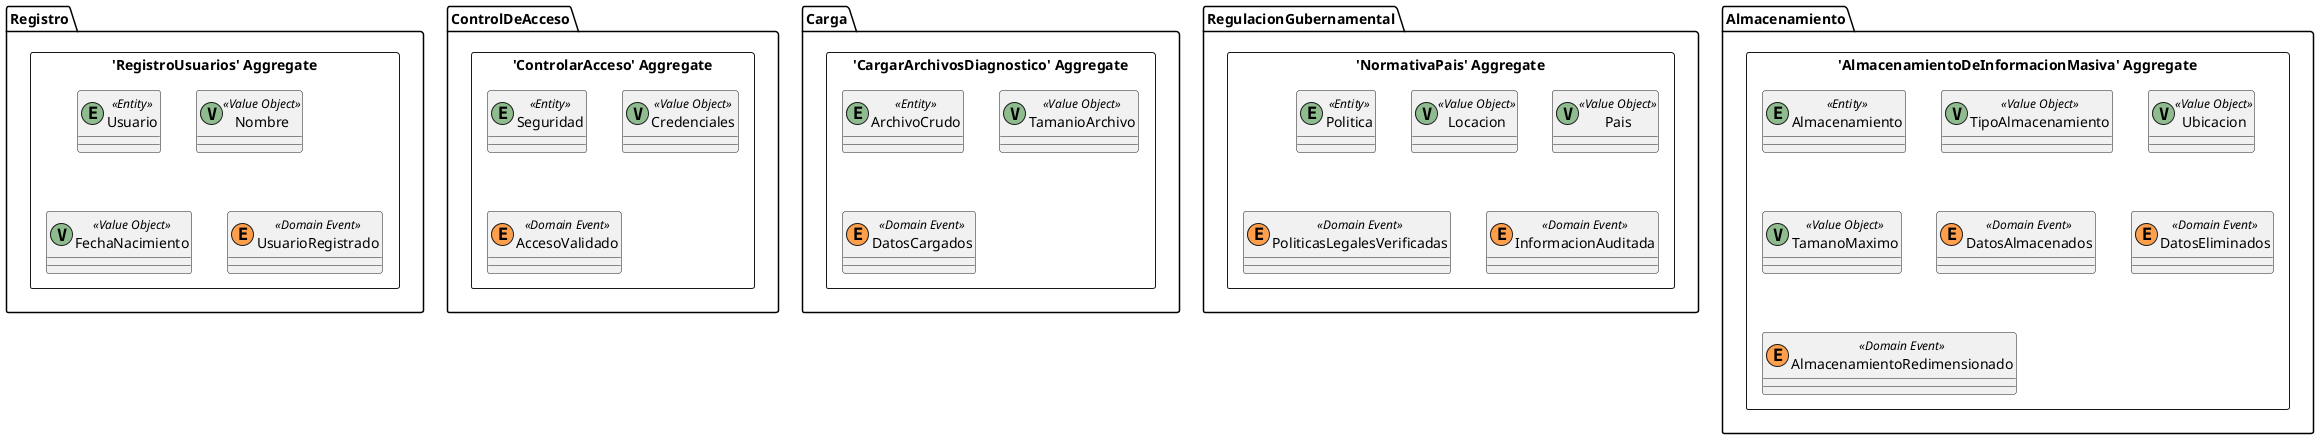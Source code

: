 @startuml

skinparam componentStyle uml2

package Registro {
	package "'RegistroUsuarios' Aggregate" <<Rectangle>> {
		class Usuario <<(E,DarkSeaGreen) Entity>> {
		}
		class Nombre <<(V,DarkSeaGreen) Value Object>> {
		}
		class FechaNacimiento <<(V,DarkSeaGreen) Value Object>> {
		}
		class UsuarioRegistrado <<(E,#ff9f4b) Domain Event>> {
		}
	}
}
package ControlDeAcceso {
	package "'ControlarAcceso' Aggregate" <<Rectangle>> {
		class Seguridad <<(E,DarkSeaGreen) Entity>> {
		}
		class Credenciales <<(V,DarkSeaGreen) Value Object>> {
		}
		class AccesoValidado <<(E,#ff9f4b) Domain Event>> {
		}
	}
}
package Carga {
	package "'CargarArchivosDiagnostico' Aggregate" <<Rectangle>> {
		class ArchivoCrudo <<(E,DarkSeaGreen) Entity>> {
		}
		class TamanioArchivo <<(V,DarkSeaGreen) Value Object>> {
		}
		class DatosCargados <<(E,#ff9f4b) Domain Event>> {
		}
	}
}
package RegulacionGubernamental {
	package "'NormativaPais' Aggregate" <<Rectangle>> {
		class Politica <<(E,DarkSeaGreen) Entity>> {
		}
		class Locacion <<(V,DarkSeaGreen) Value Object>> {
		}
		class Pais <<(V,DarkSeaGreen) Value Object>> {
		}
		class PoliticasLegalesVerificadas <<(E,#ff9f4b) Domain Event>> {
		}
		class InformacionAuditada <<(E,#ff9f4b) Domain Event>> {
		}
	}
}
package Almacenamiento {
	package "'AlmacenamientoDeInformacionMasiva' Aggregate" <<Rectangle>> {
		class Almacenamiento <<(E,DarkSeaGreen) Entity>> {
		}
		class TipoAlmacenamiento <<(V,DarkSeaGreen) Value Object>> {
		}
		class Ubicacion <<(V,DarkSeaGreen) Value Object>> {
		}
		class TamanoMaximo <<(V,DarkSeaGreen) Value Object>> {
		}
		class DatosAlmacenados <<(E,#ff9f4b) Domain Event>> {
		}
		class DatosEliminados <<(E,#ff9f4b) Domain Event>> {
		}
		class AlmacenamientoRedimensionado <<(E,#ff9f4b) Domain Event>> {
		}
	}
}


@enduml
